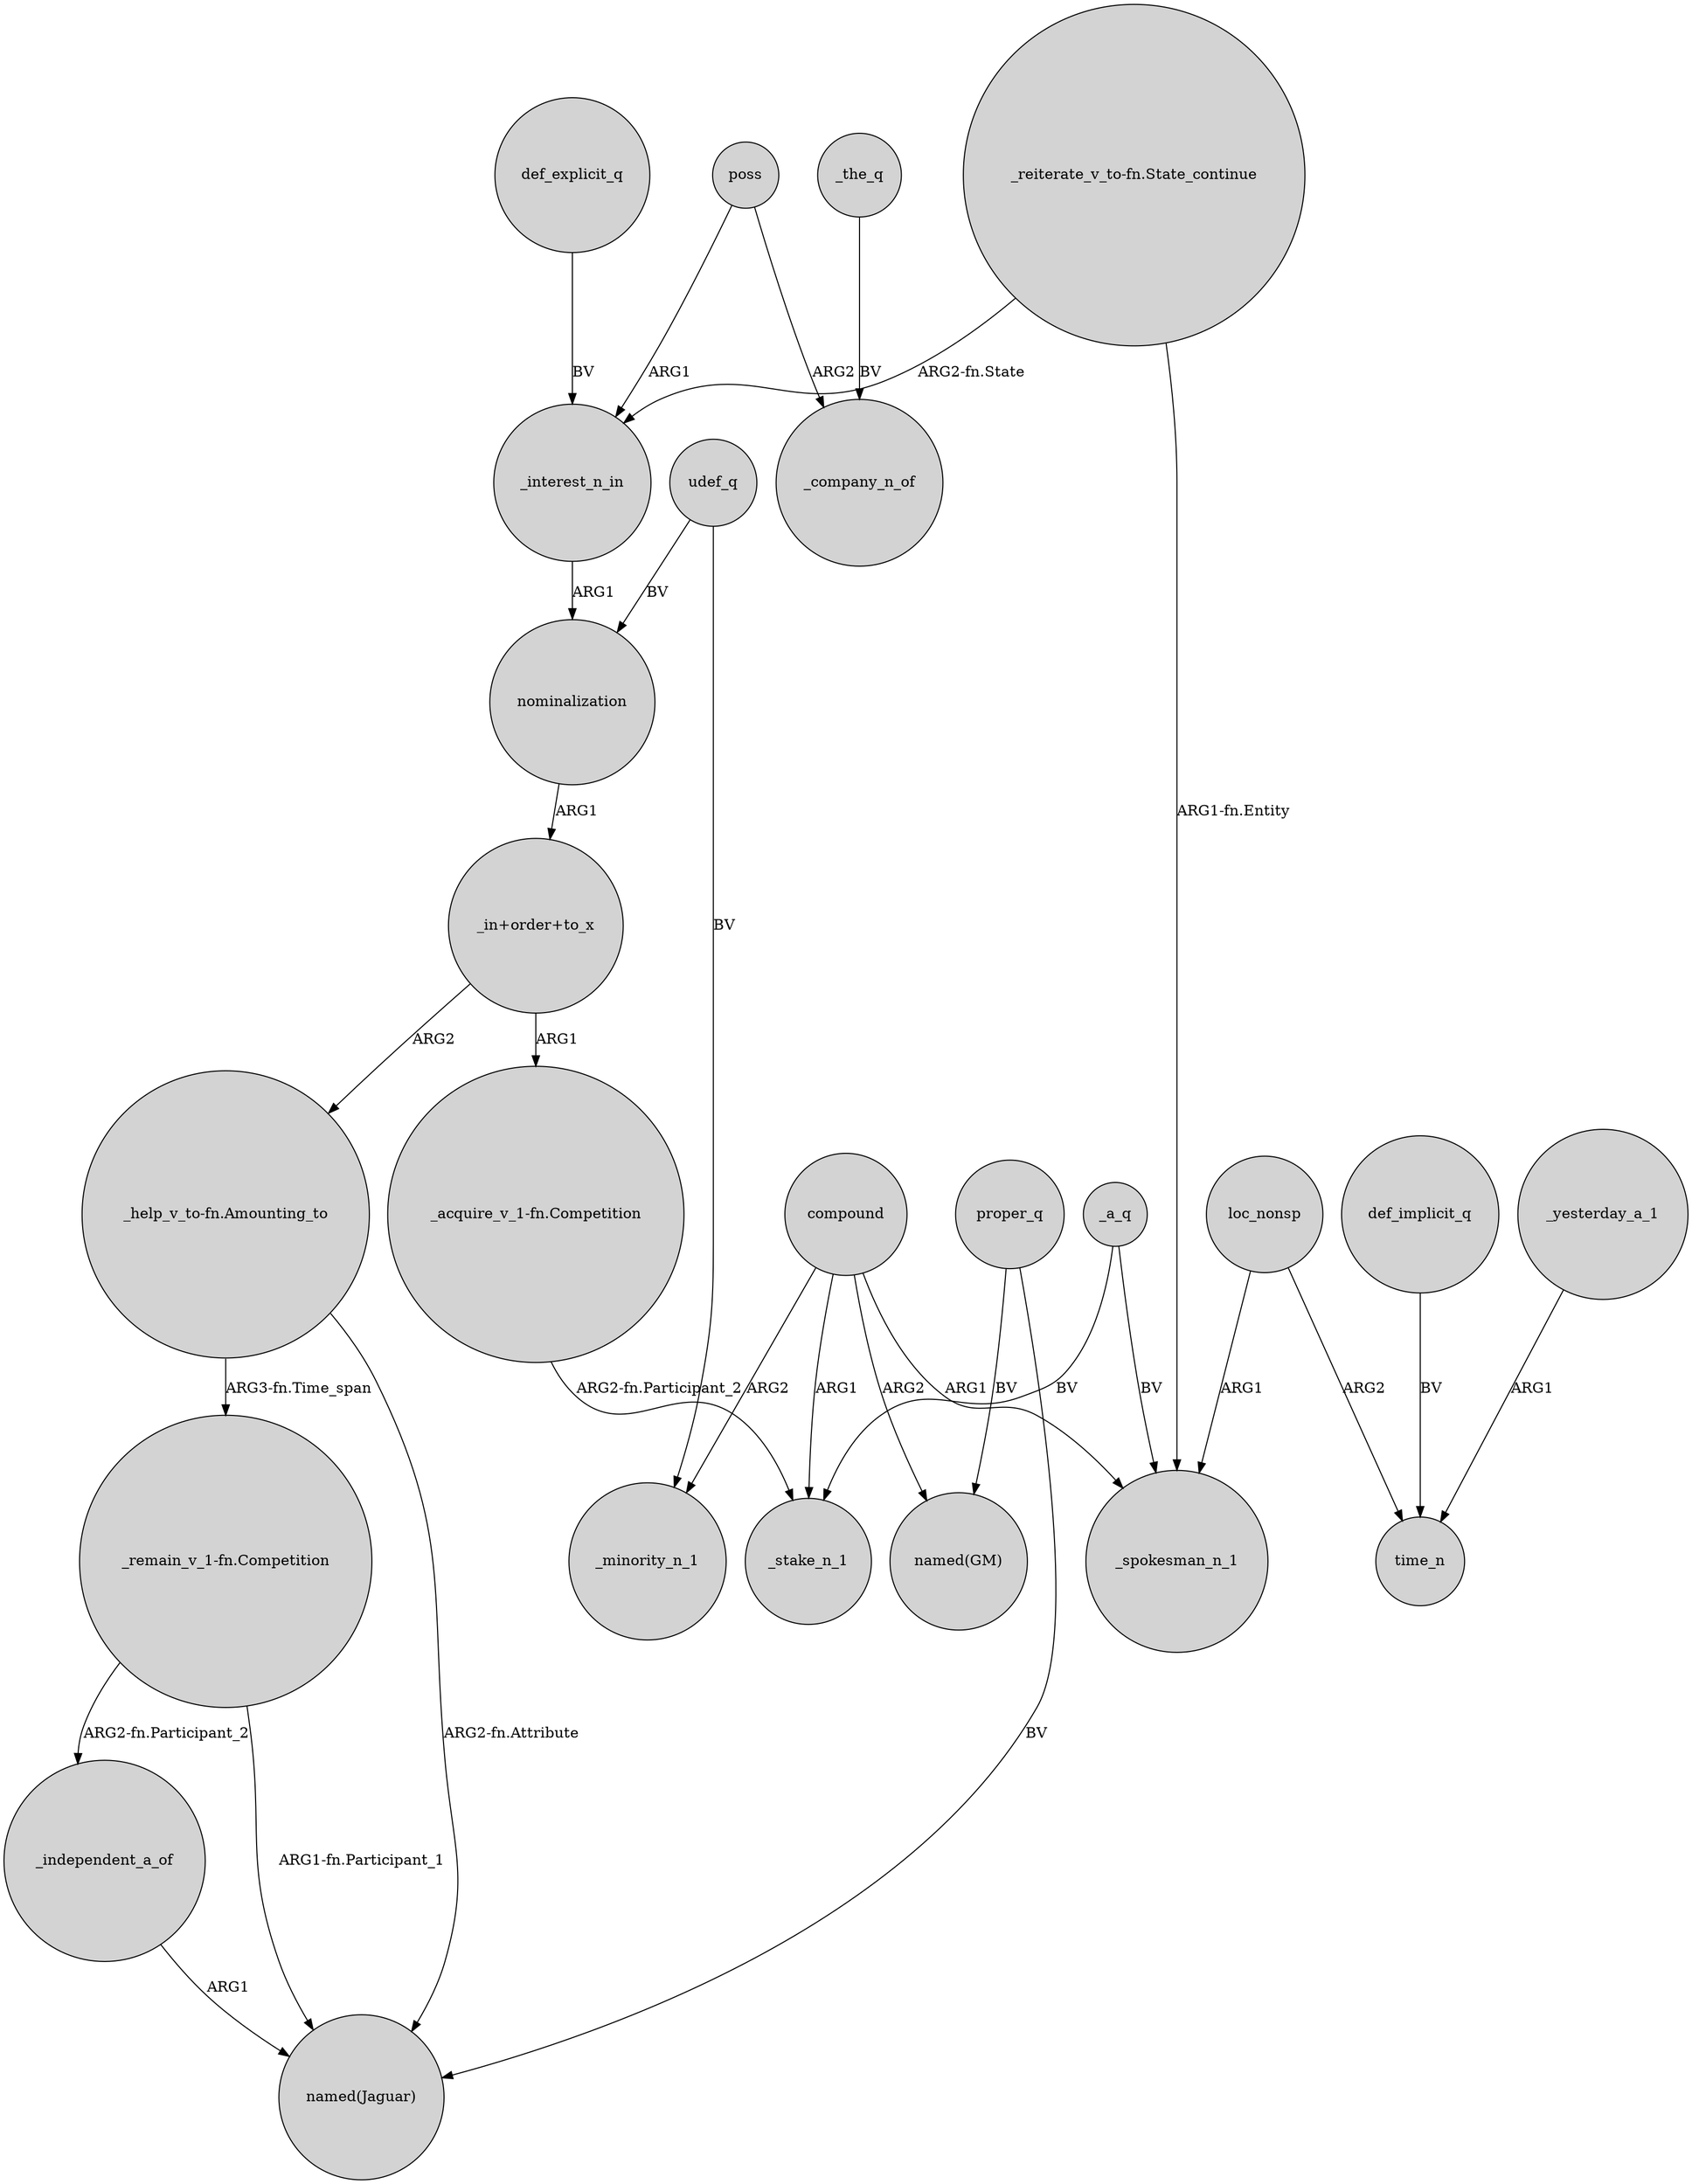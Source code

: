 digraph {
	node [shape=circle style=filled]
	"_reiterate_v_to-fn.State_continue" -> _spokesman_n_1 [label="ARG1-fn.Entity"]
	nominalization -> "_in+order+to_x" [label=ARG1]
	compound -> _spokesman_n_1 [label=ARG1]
	compound -> _minority_n_1 [label=ARG2]
	udef_q -> _minority_n_1 [label=BV]
	def_explicit_q -> _interest_n_in [label=BV]
	loc_nonsp -> _spokesman_n_1 [label=ARG1]
	"_in+order+to_x" -> "_help_v_to-fn.Amounting_to" [label=ARG2]
	udef_q -> nominalization [label=BV]
	proper_q -> "named(GM)" [label=BV]
	_yesterday_a_1 -> time_n [label=ARG1]
	"_remain_v_1-fn.Competition" -> _independent_a_of [label="ARG2-fn.Participant_2"]
	"_remain_v_1-fn.Competition" -> "named(Jaguar)" [label="ARG1-fn.Participant_1"]
	compound -> "named(GM)" [label=ARG2]
	poss -> _company_n_of [label=ARG2]
	poss -> _interest_n_in [label=ARG1]
	"_reiterate_v_to-fn.State_continue" -> _interest_n_in [label="ARG2-fn.State"]
	"_in+order+to_x" -> "_acquire_v_1-fn.Competition" [label=ARG1]
	compound -> _stake_n_1 [label=ARG1]
	proper_q -> "named(Jaguar)" [label=BV]
	"_help_v_to-fn.Amounting_to" -> "_remain_v_1-fn.Competition" [label="ARG3-fn.Time_span"]
	_interest_n_in -> nominalization [label=ARG1]
	"_help_v_to-fn.Amounting_to" -> "named(Jaguar)" [label="ARG2-fn.Attribute"]
	loc_nonsp -> time_n [label=ARG2]
	_independent_a_of -> "named(Jaguar)" [label=ARG1]
	_the_q -> _company_n_of [label=BV]
	"_acquire_v_1-fn.Competition" -> _stake_n_1 [label="ARG2-fn.Participant_2"]
	_a_q -> _spokesman_n_1 [label=BV]
	def_implicit_q -> time_n [label=BV]
	_a_q -> _stake_n_1 [label=BV]
}
